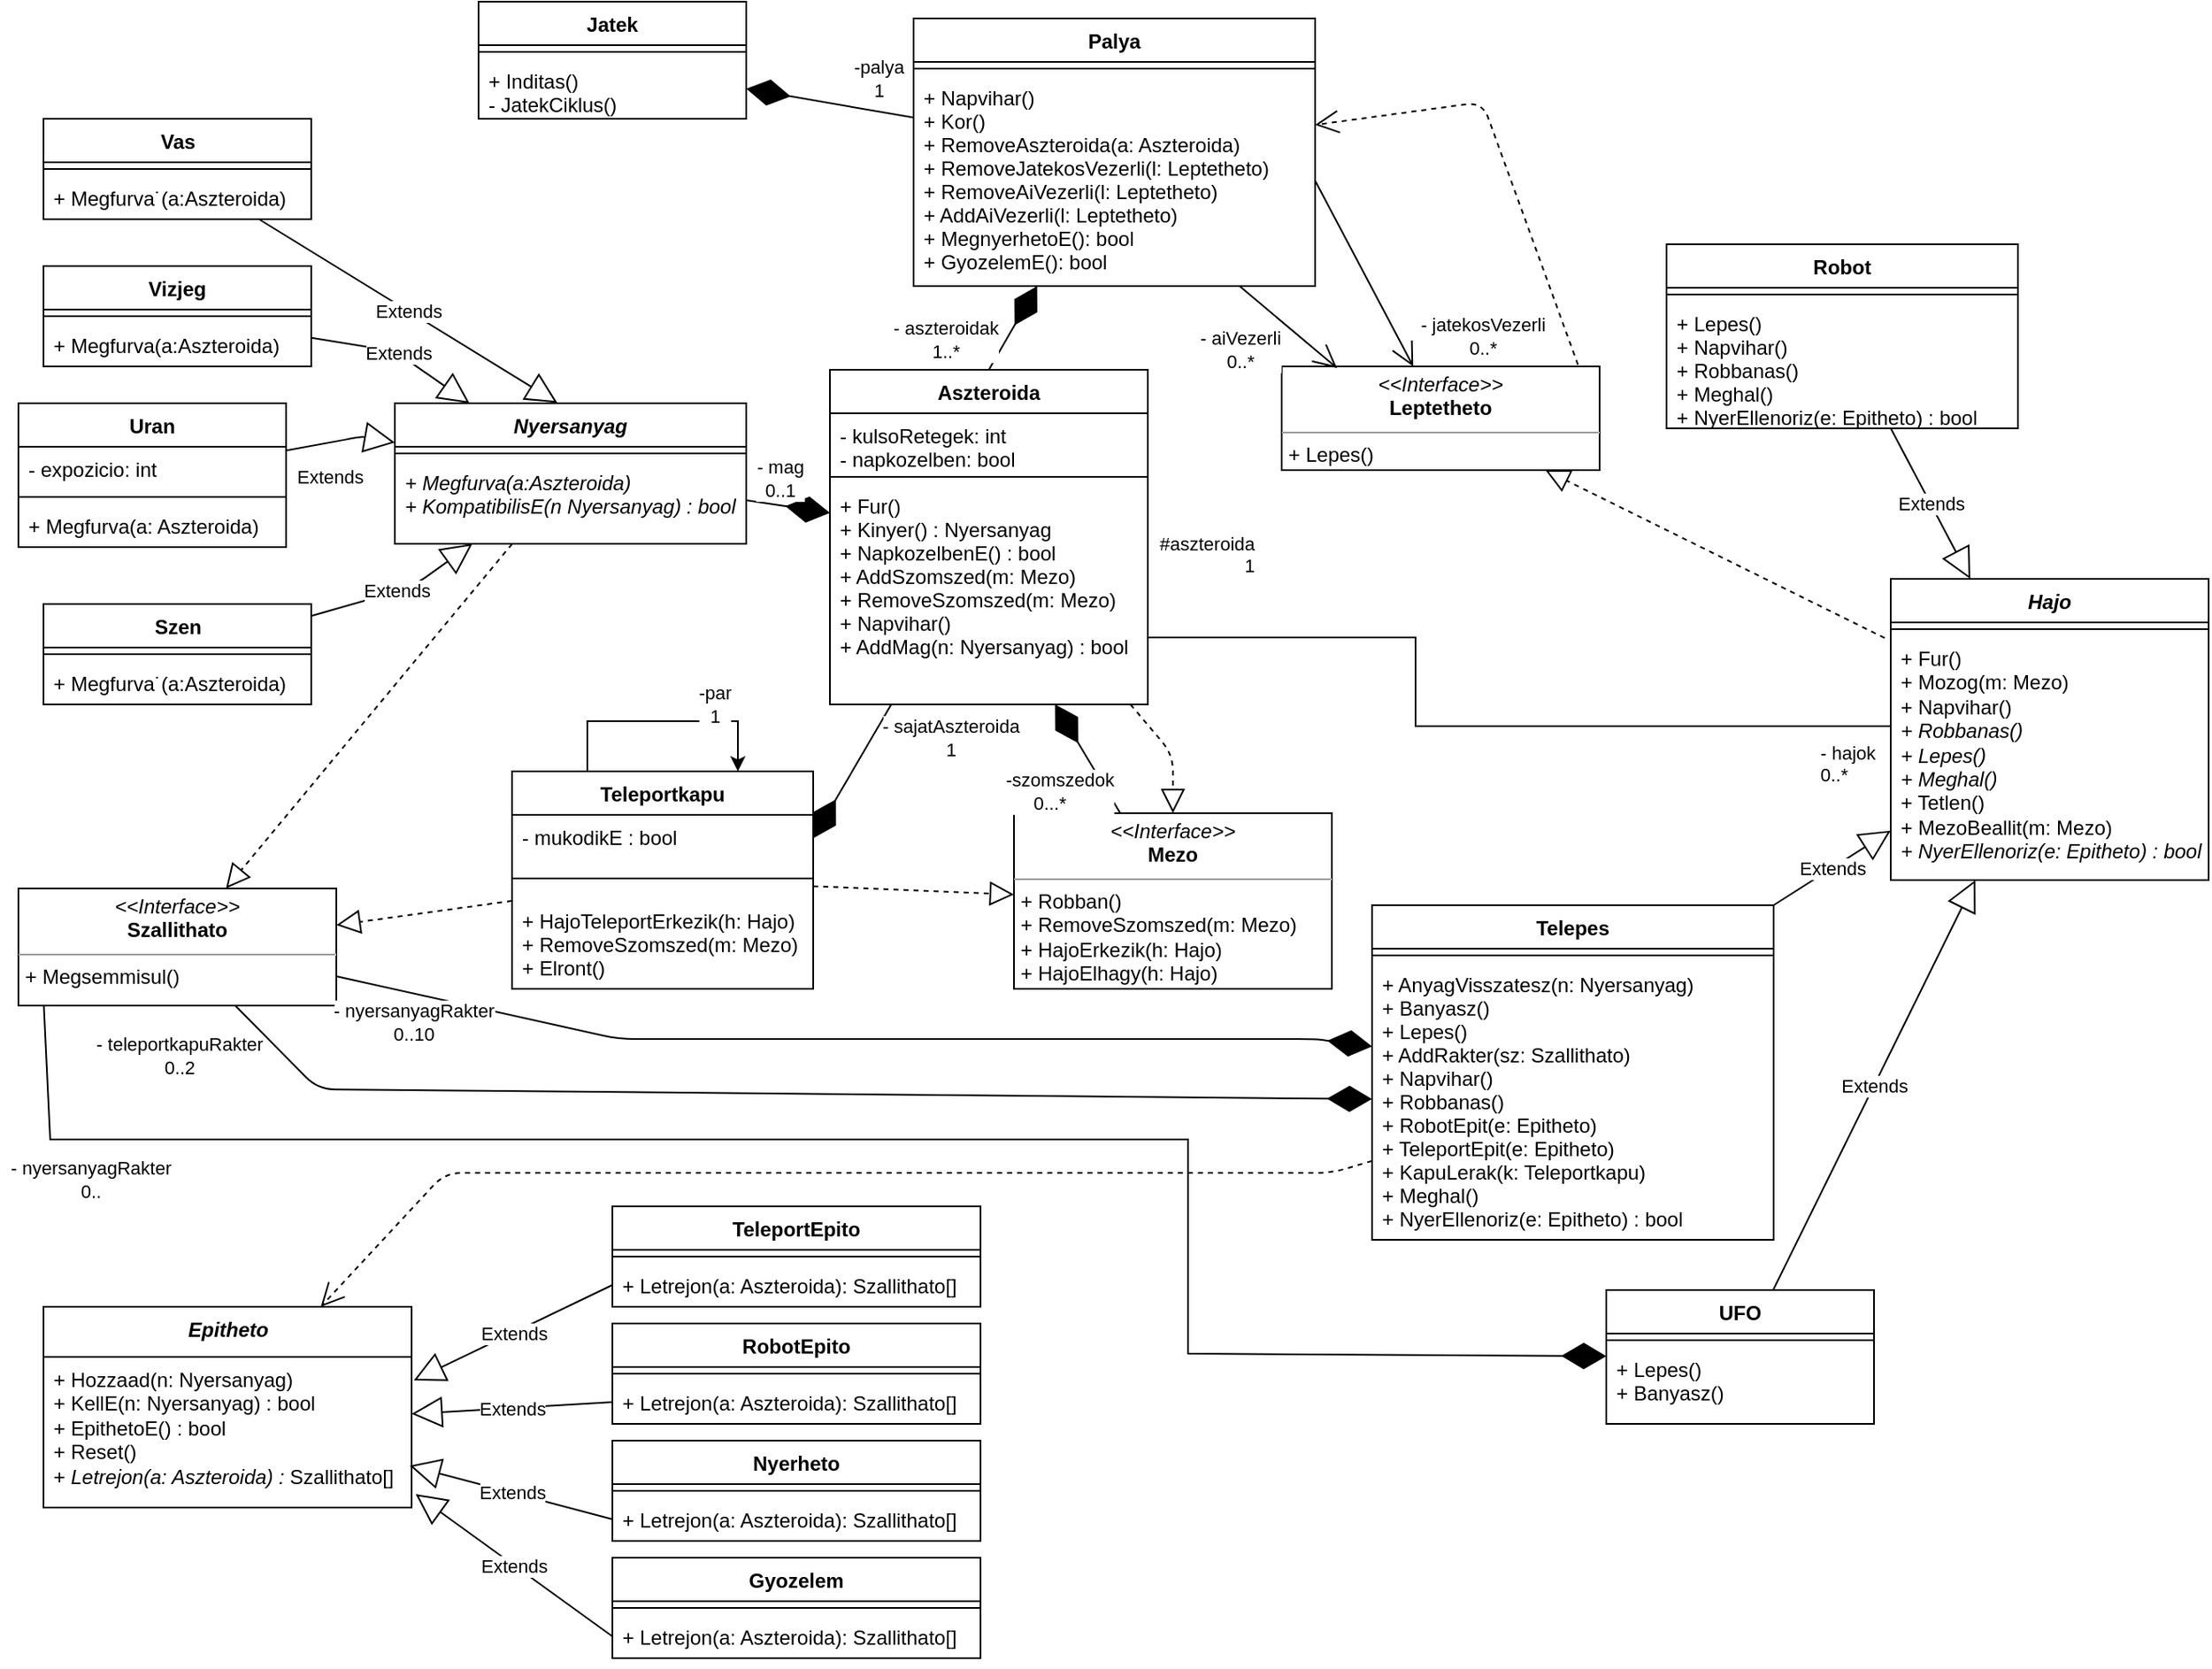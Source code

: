 <mxfile version="14.5.1" type="github">
  <diagram id="Uunz18mgdW6OLQOuuJnR" name="Page-1">
    <mxGraphModel dx="3137" dy="783" grid="1" gridSize="10" guides="1" tooltips="1" connect="1" arrows="1" fold="1" page="1" pageScale="1" pageWidth="1654" pageHeight="1169" background="none" math="0" shadow="0">
      <root>
        <mxCell id="0" />
        <mxCell id="1" parent="0" />
        <mxCell id="Yu_vnYscOk4ueQ48UthJ-1" value="Jatek" style="swimlane;fontStyle=1;align=center;verticalAlign=top;childLayout=stackLayout;horizontal=1;startSize=26;horizontalStack=0;resizeParent=1;resizeParentMax=0;resizeLast=0;collapsible=1;marginBottom=0;" parent="1" vertex="1">
          <mxGeometry x="-1204" y="60" width="160" height="70" as="geometry" />
        </mxCell>
        <mxCell id="Yu_vnYscOk4ueQ48UthJ-3" value="" style="line;strokeWidth=1;fillColor=none;align=left;verticalAlign=middle;spacingTop=-1;spacingLeft=3;spacingRight=3;rotatable=0;labelPosition=right;points=[];portConstraint=eastwest;" parent="Yu_vnYscOk4ueQ48UthJ-1" vertex="1">
          <mxGeometry y="26" width="160" height="8" as="geometry" />
        </mxCell>
        <mxCell id="Yu_vnYscOk4ueQ48UthJ-4" value="+ Inditas()&#xa;- JatekCiklus()" style="text;strokeColor=none;fillColor=none;align=left;verticalAlign=top;spacingLeft=4;spacingRight=4;overflow=hidden;rotatable=0;points=[[0,0.5],[1,0.5]];portConstraint=eastwest;" parent="Yu_vnYscOk4ueQ48UthJ-1" vertex="1">
          <mxGeometry y="34" width="160" height="36" as="geometry" />
        </mxCell>
        <mxCell id="Yu_vnYscOk4ueQ48UthJ-9" value="Palya" style="swimlane;fontStyle=1;align=center;verticalAlign=top;childLayout=stackLayout;horizontal=1;startSize=26;horizontalStack=0;resizeParent=1;resizeParentMax=0;resizeLast=0;collapsible=1;marginBottom=0;" parent="1" vertex="1">
          <mxGeometry x="-944" y="70" width="240" height="160" as="geometry" />
        </mxCell>
        <mxCell id="Yu_vnYscOk4ueQ48UthJ-11" value="" style="line;strokeWidth=1;fillColor=none;align=left;verticalAlign=middle;spacingTop=-1;spacingLeft=3;spacingRight=3;rotatable=0;labelPosition=right;points=[];portConstraint=eastwest;" parent="Yu_vnYscOk4ueQ48UthJ-9" vertex="1">
          <mxGeometry y="26" width="240" height="8" as="geometry" />
        </mxCell>
        <mxCell id="Yu_vnYscOk4ueQ48UthJ-12" value="+ Napvihar()&#xa;+ Kor()&#xa;+ RemoveAszteroida(a: Aszteroida)&#xa;+ RemoveJatekosVezerli(l: Leptetheto)&#xa;+ RemoveAiVezerli(l: Leptetheto)&#xa;+ AddAiVezerli(l: Leptetheto)&#xa;+ MegnyerhetoE(): bool&#xa;+ GyozelemE(): bool&#xa;" style="text;strokeColor=none;fillColor=none;align=left;verticalAlign=top;spacingLeft=4;spacingRight=4;overflow=hidden;rotatable=0;points=[[0,0.5],[1,0.5]];portConstraint=eastwest;" parent="Yu_vnYscOk4ueQ48UthJ-9" vertex="1">
          <mxGeometry y="34" width="240" height="126" as="geometry" />
        </mxCell>
        <mxCell id="Yu_vnYscOk4ueQ48UthJ-22" value="&lt;p style=&quot;margin: 0px ; margin-top: 4px ; text-align: center&quot;&gt;&lt;i&gt;&amp;lt;&amp;lt;Interface&amp;gt;&amp;gt;&lt;/i&gt;&lt;br&gt;&lt;b&gt;Leptetheto&lt;/b&gt;&lt;/p&gt;&lt;hr size=&quot;1&quot;&gt;&lt;p style=&quot;margin: 0px ; margin-left: 4px&quot;&gt;+ Lepes()&lt;/p&gt;" style="verticalAlign=top;align=left;overflow=fill;fontSize=12;fontFamily=Helvetica;html=1;" parent="1" vertex="1">
          <mxGeometry x="-724" y="278" width="190" height="62" as="geometry" />
        </mxCell>
        <mxCell id="Yu_vnYscOk4ueQ48UthJ-23" value="Aszteroida" style="swimlane;fontStyle=1;align=center;verticalAlign=top;childLayout=stackLayout;horizontal=1;startSize=26;horizontalStack=0;resizeParent=1;resizeParentMax=0;resizeLast=0;collapsible=1;marginBottom=0;" parent="1" vertex="1">
          <mxGeometry x="-994" y="280" width="190" height="200" as="geometry" />
        </mxCell>
        <mxCell id="Yu_vnYscOk4ueQ48UthJ-24" value="- kulsoRetegek: int&#xa;- napkozelben: bool" style="text;strokeColor=none;fillColor=none;align=left;verticalAlign=top;spacingLeft=4;spacingRight=4;overflow=hidden;rotatable=0;points=[[0,0.5],[1,0.5]];portConstraint=eastwest;" parent="Yu_vnYscOk4ueQ48UthJ-23" vertex="1">
          <mxGeometry y="26" width="190" height="34" as="geometry" />
        </mxCell>
        <mxCell id="Yu_vnYscOk4ueQ48UthJ-25" value="" style="line;strokeWidth=1;fillColor=none;align=left;verticalAlign=middle;spacingTop=-1;spacingLeft=3;spacingRight=3;rotatable=0;labelPosition=right;points=[];portConstraint=eastwest;" parent="Yu_vnYscOk4ueQ48UthJ-23" vertex="1">
          <mxGeometry y="60" width="190" height="8" as="geometry" />
        </mxCell>
        <mxCell id="Yu_vnYscOk4ueQ48UthJ-26" value="+ Fur()&#xa;+ Kinyer() : Nyersanyag&#xa;+ NapkozelbenE() : bool&#xa;+ AddSzomszed(m: Mezo)&#xa;+ RemoveSzomszed(m: Mezo)&#xa;+ Napvihar()&#xa;+ AddMag(n: Nyersanyag) : bool" style="text;strokeColor=none;fillColor=none;align=left;verticalAlign=top;spacingLeft=4;spacingRight=4;overflow=hidden;rotatable=0;points=[[0,0.5],[1,0.5]];portConstraint=eastwest;" parent="Yu_vnYscOk4ueQ48UthJ-23" vertex="1">
          <mxGeometry y="68" width="190" height="132" as="geometry" />
        </mxCell>
        <mxCell id="Yu_vnYscOk4ueQ48UthJ-27" value="Robot" style="swimlane;fontStyle=1;align=center;verticalAlign=top;childLayout=stackLayout;horizontal=1;startSize=26;horizontalStack=0;resizeParent=1;resizeParentMax=0;resizeLast=0;collapsible=1;marginBottom=0;" parent="1" vertex="1">
          <mxGeometry x="-494" y="205" width="210" height="110" as="geometry" />
        </mxCell>
        <mxCell id="Yu_vnYscOk4ueQ48UthJ-29" value="" style="line;strokeWidth=1;fillColor=none;align=left;verticalAlign=middle;spacingTop=-1;spacingLeft=3;spacingRight=3;rotatable=0;labelPosition=right;points=[];portConstraint=eastwest;" parent="Yu_vnYscOk4ueQ48UthJ-27" vertex="1">
          <mxGeometry y="26" width="210" height="8" as="geometry" />
        </mxCell>
        <mxCell id="Yu_vnYscOk4ueQ48UthJ-30" value="+ Lepes()&#xa;+ Napvihar()&#xa;+ Robbanas()&#xa;+ Meghal()&#xa;+ NyerEllenoriz(e: Epitheto) : bool" style="text;strokeColor=none;fillColor=none;align=left;verticalAlign=top;spacingLeft=4;spacingRight=4;overflow=hidden;rotatable=0;points=[[0,0.5],[1,0.5]];portConstraint=eastwest;fontStyle=0" parent="Yu_vnYscOk4ueQ48UthJ-27" vertex="1">
          <mxGeometry y="34" width="210" height="76" as="geometry" />
        </mxCell>
        <mxCell id="Yu_vnYscOk4ueQ48UthJ-31" value="Telepes" style="swimlane;fontStyle=1;align=center;verticalAlign=top;childLayout=stackLayout;horizontal=1;startSize=26;horizontalStack=0;resizeParent=1;resizeParentMax=0;resizeLast=0;collapsible=1;marginBottom=0;" parent="1" vertex="1">
          <mxGeometry x="-670" y="600" width="240" height="200" as="geometry" />
        </mxCell>
        <mxCell id="Yu_vnYscOk4ueQ48UthJ-32" value="" style="line;strokeWidth=1;fillColor=none;align=left;verticalAlign=middle;spacingTop=-1;spacingLeft=3;spacingRight=3;rotatable=0;labelPosition=right;points=[];portConstraint=eastwest;" parent="Yu_vnYscOk4ueQ48UthJ-31" vertex="1">
          <mxGeometry y="26" width="240" height="8" as="geometry" />
        </mxCell>
        <mxCell id="Yu_vnYscOk4ueQ48UthJ-33" value="+ AnyagVisszatesz(n: Nyersanyag)&#xa;+ Banyasz()&#xa;+ Lepes()&#xa;+ AddRakter(sz: Szallithato)&#xa;+ Napvihar()&#xa;+ Robbanas()&#xa;+ RobotEpit(e: Epitheto)&#xa;+ TeleportEpit(e: Epitheto)&#xa;+ KapuLerak(k: Teleportkapu)&#xa;+ Meghal()&#xa;+ NyerEllenoriz(e: Epitheto) : bool" style="text;strokeColor=none;fillColor=none;align=left;verticalAlign=top;spacingLeft=4;spacingRight=4;overflow=hidden;rotatable=0;points=[[0,0.5],[1,0.5]];portConstraint=eastwest;fontStyle=0" parent="Yu_vnYscOk4ueQ48UthJ-31" vertex="1">
          <mxGeometry y="34" width="240" height="166" as="geometry" />
        </mxCell>
        <mxCell id="Yu_vnYscOk4ueQ48UthJ-34" value="Hajo" style="swimlane;fontStyle=3;align=center;verticalAlign=top;childLayout=stackLayout;horizontal=1;startSize=26;horizontalStack=0;resizeParent=1;resizeParentMax=0;resizeLast=0;collapsible=1;marginBottom=0;" parent="1" vertex="1">
          <mxGeometry x="-360" y="405" width="190" height="180" as="geometry" />
        </mxCell>
        <mxCell id="Yu_vnYscOk4ueQ48UthJ-35" value="" style="line;strokeWidth=1;fillColor=none;align=left;verticalAlign=middle;spacingTop=-1;spacingLeft=3;spacingRight=3;rotatable=0;labelPosition=right;points=[];portConstraint=eastwest;" parent="Yu_vnYscOk4ueQ48UthJ-34" vertex="1">
          <mxGeometry y="26" width="190" height="8" as="geometry" />
        </mxCell>
        <mxCell id="Yu_vnYscOk4ueQ48UthJ-36" value="+ Fur()&lt;br&gt;+ Mozog(m: Mezo)&lt;br&gt;+ Napvihar()&lt;br&gt;&lt;i&gt;+ Robbanas()&lt;br&gt;+ Lepes()&lt;br&gt;+ Meghal()&lt;/i&gt;&lt;br&gt;+ Tetlen()&lt;br&gt;+ MezoBeallit(m: Mezo)&lt;br&gt;&lt;i&gt;+ NyerEllenoriz(e: Epitheto) : bool&lt;/i&gt;" style="text;strokeColor=none;fillColor=none;align=left;verticalAlign=top;spacingLeft=4;spacingRight=4;overflow=hidden;rotatable=0;points=[[0,0.5],[1,0.5]];portConstraint=eastwest;fontStyle=0;html=1;" parent="Yu_vnYscOk4ueQ48UthJ-34" vertex="1">
          <mxGeometry y="34" width="190" height="146" as="geometry" />
        </mxCell>
        <mxCell id="Yu_vnYscOk4ueQ48UthJ-37" value="Nyersanyag" style="swimlane;fontStyle=3;align=center;verticalAlign=top;childLayout=stackLayout;horizontal=1;startSize=26;horizontalStack=0;resizeParent=1;resizeParentMax=0;resizeLast=0;collapsible=1;marginBottom=0;" parent="1" vertex="1">
          <mxGeometry x="-1254" y="300" width="210" height="84" as="geometry" />
        </mxCell>
        <mxCell id="Yu_vnYscOk4ueQ48UthJ-38" value="" style="line;strokeWidth=1;fillColor=none;align=left;verticalAlign=middle;spacingTop=-1;spacingLeft=3;spacingRight=3;rotatable=0;labelPosition=right;points=[];portConstraint=eastwest;" parent="Yu_vnYscOk4ueQ48UthJ-37" vertex="1">
          <mxGeometry y="26" width="210" height="8" as="geometry" />
        </mxCell>
        <mxCell id="Yu_vnYscOk4ueQ48UthJ-39" value="&lt;i&gt;+ Megfurva(a:Aszteroida)&lt;/i&gt;&lt;br&gt;&lt;i&gt;+ KompatibilisE(n Nyersanyag) : bool&lt;/i&gt;" style="text;strokeColor=none;fillColor=none;align=left;verticalAlign=top;spacingLeft=4;spacingRight=4;overflow=hidden;rotatable=0;points=[[0,0.5],[1,0.5]];portConstraint=eastwest;html=1;" parent="Yu_vnYscOk4ueQ48UthJ-37" vertex="1">
          <mxGeometry y="34" width="210" height="50" as="geometry" />
        </mxCell>
        <mxCell id="Yu_vnYscOk4ueQ48UthJ-44" value="Teleportkapu" style="swimlane;fontStyle=1;align=center;verticalAlign=top;childLayout=stackLayout;horizontal=1;startSize=26;horizontalStack=0;resizeParent=1;resizeParentMax=0;resizeLast=0;collapsible=1;marginBottom=0;" parent="1" vertex="1">
          <mxGeometry x="-1184" y="520" width="180" height="130" as="geometry">
            <mxRectangle x="250" y="490" width="110" height="26" as="alternateBounds" />
          </mxGeometry>
        </mxCell>
        <mxCell id="Yu_vnYscOk4ueQ48UthJ-47" value="- mukodikE : bool" style="text;strokeColor=none;fillColor=none;align=left;verticalAlign=top;spacingLeft=4;spacingRight=4;overflow=hidden;rotatable=0;points=[[0,0.5],[1,0.5]];portConstraint=eastwest;" parent="Yu_vnYscOk4ueQ48UthJ-44" vertex="1">
          <mxGeometry y="26" width="180" height="26" as="geometry" />
        </mxCell>
        <mxCell id="Yu_vnYscOk4ueQ48UthJ-45" value="" style="line;strokeWidth=1;fillColor=none;align=left;verticalAlign=middle;spacingTop=-1;spacingLeft=3;spacingRight=3;rotatable=0;labelPosition=right;points=[];portConstraint=eastwest;" parent="Yu_vnYscOk4ueQ48UthJ-44" vertex="1">
          <mxGeometry y="52" width="180" height="24" as="geometry" />
        </mxCell>
        <mxCell id="Yu_vnYscOk4ueQ48UthJ-46" value="+ HajoTeleportErkezik(h: Hajo)&#xa;+ RemoveSzomszed(m: Mezo)&#xa;+ Elront()" style="text;strokeColor=none;fillColor=none;align=left;verticalAlign=top;spacingLeft=4;spacingRight=4;overflow=hidden;rotatable=0;points=[[0,0.5],[1,0.5]];portConstraint=eastwest;" parent="Yu_vnYscOk4ueQ48UthJ-44" vertex="1">
          <mxGeometry y="76" width="180" height="54" as="geometry" />
        </mxCell>
        <mxCell id="Yu_vnYscOk4ueQ48UthJ-52" value="&lt;p style=&quot;margin: 0px ; margin-top: 4px ; text-align: center&quot;&gt;&lt;i&gt;&amp;lt;&amp;lt;Interface&amp;gt;&amp;gt;&lt;/i&gt;&lt;br&gt;&lt;b&gt;Mezo&lt;/b&gt;&lt;/p&gt;&lt;hr size=&quot;1&quot;&gt;&lt;p style=&quot;margin: 0px ; margin-left: 4px&quot;&gt;+ Robban()&lt;/p&gt;&lt;p style=&quot;margin: 0px ; margin-left: 4px&quot;&gt;+ RemoveSzomszed(m: Mezo)&lt;/p&gt;&lt;p style=&quot;margin: 0px ; margin-left: 4px&quot;&gt;+ HajoErkezik(h: Hajo)&lt;/p&gt;&lt;p style=&quot;margin: 0px ; margin-left: 4px&quot;&gt;+ HajoElhagy(h: Hajo)&lt;/p&gt;" style="verticalAlign=top;align=left;overflow=fill;fontSize=12;fontFamily=Helvetica;html=1;" parent="1" vertex="1">
          <mxGeometry x="-884" y="545" width="190" height="105" as="geometry" />
        </mxCell>
        <mxCell id="Yu_vnYscOk4ueQ48UthJ-53" value="&lt;p style=&quot;margin: 0px ; margin-top: 4px ; text-align: center&quot;&gt;&lt;i&gt;&amp;lt;&amp;lt;Interface&amp;gt;&amp;gt;&lt;/i&gt;&lt;br&gt;&lt;b&gt;Szallithato&lt;/b&gt;&lt;/p&gt;&lt;hr size=&quot;1&quot;&gt;&lt;p style=&quot;margin: 0px ; margin-left: 4px&quot;&gt;&lt;/p&gt;&lt;p style=&quot;margin: 0px ; margin-left: 4px&quot;&gt;+ Megsemmisul()&lt;/p&gt;" style="verticalAlign=top;align=left;overflow=fill;fontSize=12;fontFamily=Helvetica;html=1;" parent="1" vertex="1">
          <mxGeometry x="-1479" y="590" width="190" height="70" as="geometry" />
        </mxCell>
        <mxCell id="Yu_vnYscOk4ueQ48UthJ-54" value="" style="endArrow=diamondThin;endFill=1;endSize=24;html=1;entryX=1;entryY=0.5;entryDx=0;entryDy=0;" parent="1" source="Yu_vnYscOk4ueQ48UthJ-9" target="Yu_vnYscOk4ueQ48UthJ-4" edge="1">
          <mxGeometry width="160" relative="1" as="geometry">
            <mxPoint x="-1274" y="240" as="sourcePoint" />
            <mxPoint x="-1114" y="240" as="targetPoint" />
          </mxGeometry>
        </mxCell>
        <mxCell id="j5BLqk-0MgdrymZYCmfH-14" value="-palya&lt;br&gt;1" style="edgeLabel;html=1;align=center;verticalAlign=middle;resizable=0;points=[];" parent="Yu_vnYscOk4ueQ48UthJ-54" vertex="1" connectable="0">
          <mxGeometry x="0.78" y="3" relative="1" as="geometry">
            <mxPoint x="68.91" y="-11.01" as="offset" />
          </mxGeometry>
        </mxCell>
        <mxCell id="Yu_vnYscOk4ueQ48UthJ-56" value="" style="endArrow=block;dashed=1;endFill=0;endSize=12;html=1;exitX=-0.019;exitY=0.009;exitDx=0;exitDy=0;exitPerimeter=0;" parent="1" source="Yu_vnYscOk4ueQ48UthJ-36" target="Yu_vnYscOk4ueQ48UthJ-22" edge="1">
          <mxGeometry width="160" relative="1" as="geometry">
            <mxPoint x="-664" y="240" as="sourcePoint" />
            <mxPoint x="-654.0" y="160" as="targetPoint" />
            <Array as="points" />
          </mxGeometry>
        </mxCell>
        <mxCell id="Yu_vnYscOk4ueQ48UthJ-58" value="Extends" style="endArrow=block;endSize=16;endFill=0;html=1;exitX=1;exitY=0;exitDx=0;exitDy=0;" parent="1" source="Yu_vnYscOk4ueQ48UthJ-31" target="Yu_vnYscOk4ueQ48UthJ-34" edge="1">
          <mxGeometry width="160" relative="1" as="geometry">
            <mxPoint x="-494" y="604" as="sourcePoint" />
            <mxPoint x="-334" y="604" as="targetPoint" />
          </mxGeometry>
        </mxCell>
        <mxCell id="Yu_vnYscOk4ueQ48UthJ-59" value="Extends" style="endArrow=block;endSize=16;endFill=0;html=1;" parent="1" source="Yu_vnYscOk4ueQ48UthJ-27" target="Yu_vnYscOk4ueQ48UthJ-34" edge="1">
          <mxGeometry width="160" relative="1" as="geometry">
            <mxPoint x="-424" y="496.957" as="sourcePoint" />
            <mxPoint x="-354" y="545.043" as="targetPoint" />
          </mxGeometry>
        </mxCell>
        <mxCell id="Yu_vnYscOk4ueQ48UthJ-60" value="" style="endArrow=diamondThin;endFill=1;endSize=24;html=1;exitX=1;exitY=0.75;exitDx=0;exitDy=0;" parent="1" source="Yu_vnYscOk4ueQ48UthJ-53" target="Yu_vnYscOk4ueQ48UthJ-31" edge="1">
          <mxGeometry width="160" relative="1" as="geometry">
            <mxPoint x="-964" y="770" as="sourcePoint" />
            <mxPoint x="-804" y="770" as="targetPoint" />
            <Array as="points">
              <mxPoint x="-1120" y="680" />
              <mxPoint x="-704" y="680" />
            </Array>
          </mxGeometry>
        </mxCell>
        <mxCell id="j5BLqk-0MgdrymZYCmfH-17" value="- nyersanyagRakter&lt;br&gt;0..10" style="edgeLabel;html=1;align=center;verticalAlign=middle;resizable=0;points=[];" parent="Yu_vnYscOk4ueQ48UthJ-60" vertex="1" connectable="0">
          <mxGeometry x="0.886" y="-6" relative="1" as="geometry">
            <mxPoint x="-538.03" y="-16.0" as="offset" />
          </mxGeometry>
        </mxCell>
        <mxCell id="Yu_vnYscOk4ueQ48UthJ-61" value="" style="endArrow=block;dashed=1;endFill=0;endSize=12;html=1;" parent="1" source="Yu_vnYscOk4ueQ48UthJ-37" target="Yu_vnYscOk4ueQ48UthJ-53" edge="1">
          <mxGeometry width="160" relative="1" as="geometry">
            <mxPoint x="-1364" y="640" as="sourcePoint" />
            <mxPoint x="-1204" y="640" as="targetPoint" />
          </mxGeometry>
        </mxCell>
        <mxCell id="Yu_vnYscOk4ueQ48UthJ-63" value="" style="endArrow=block;dashed=1;endFill=0;endSize=12;html=1;" parent="1" source="Yu_vnYscOk4ueQ48UthJ-44" target="Yu_vnYscOk4ueQ48UthJ-53" edge="1">
          <mxGeometry width="160" relative="1" as="geometry">
            <mxPoint x="-1219.71" y="464.0" as="sourcePoint" />
            <mxPoint x="-1142.817" y="690" as="targetPoint" />
          </mxGeometry>
        </mxCell>
        <mxCell id="Yu_vnYscOk4ueQ48UthJ-64" value="" style="endArrow=block;dashed=1;endFill=0;endSize=12;html=1;" parent="1" source="Yu_vnYscOk4ueQ48UthJ-44" target="Yu_vnYscOk4ueQ48UthJ-52" edge="1">
          <mxGeometry width="160" relative="1" as="geometry">
            <mxPoint x="-1002.194" y="650" as="sourcePoint" />
            <mxPoint x="-1099.05" y="741.54" as="targetPoint" />
          </mxGeometry>
        </mxCell>
        <mxCell id="Yu_vnYscOk4ueQ48UthJ-65" value="" style="endArrow=block;dashed=1;endFill=0;endSize=12;html=1;" parent="1" source="Yu_vnYscOk4ueQ48UthJ-23" target="Yu_vnYscOk4ueQ48UthJ-52" edge="1">
          <mxGeometry width="160" relative="1" as="geometry">
            <mxPoint x="-854.0" y="595" as="sourcePoint" />
            <mxPoint x="-814.0" y="595" as="targetPoint" />
            <Array as="points">
              <mxPoint x="-789" y="510" />
            </Array>
          </mxGeometry>
        </mxCell>
        <mxCell id="Yu_vnYscOk4ueQ48UthJ-66" value="" style="endArrow=diamondThin;endFill=1;endSize=24;html=1;" parent="1" source="Yu_vnYscOk4ueQ48UthJ-52" target="Yu_vnYscOk4ueQ48UthJ-26" edge="1">
          <mxGeometry width="160" relative="1" as="geometry">
            <mxPoint x="-934.0" y="240.004" as="sourcePoint" />
            <mxPoint x="-1024.0" y="243.71" as="targetPoint" />
          </mxGeometry>
        </mxCell>
        <mxCell id="j5BLqk-0MgdrymZYCmfH-13" value="&amp;nbsp; &amp;nbsp; -szomszedok&lt;br&gt;0...*" style="edgeLabel;html=1;align=center;verticalAlign=middle;resizable=0;points=[];" parent="Yu_vnYscOk4ueQ48UthJ-66" vertex="1" connectable="0">
          <mxGeometry x="0.431" y="3" relative="1" as="geometry">
            <mxPoint x="-12.29" y="31.54" as="offset" />
          </mxGeometry>
        </mxCell>
        <mxCell id="Yu_vnYscOk4ueQ48UthJ-67" value="" style="endArrow=diamondThin;endFill=1;endSize=24;html=1;" parent="1" source="Yu_vnYscOk4ueQ48UthJ-37" target="Yu_vnYscOk4ueQ48UthJ-23" edge="1">
          <mxGeometry width="160" relative="1" as="geometry">
            <mxPoint x="-1034.0" y="175.294" as="sourcePoint" />
            <mxPoint x="-1124.0" y="179" as="targetPoint" />
          </mxGeometry>
        </mxCell>
        <mxCell id="j5BLqk-0MgdrymZYCmfH-18" value="- mag&lt;br&gt;0..1" style="edgeLabel;html=1;align=center;verticalAlign=middle;resizable=0;points=[];" parent="Yu_vnYscOk4ueQ48UthJ-67" vertex="1" connectable="0">
          <mxGeometry x="0.544" y="2" relative="1" as="geometry">
            <mxPoint x="-18.92" y="-17.37" as="offset" />
          </mxGeometry>
        </mxCell>
        <mxCell id="Yu_vnYscOk4ueQ48UthJ-68" value="" style="endArrow=diamondThin;endFill=1;endSize=24;html=1;exitX=0.5;exitY=0;exitDx=0;exitDy=0;" parent="1" source="Yu_vnYscOk4ueQ48UthJ-23" target="Yu_vnYscOk4ueQ48UthJ-9" edge="1">
          <mxGeometry width="160" relative="1" as="geometry">
            <mxPoint x="-1054.0" y="410.87" as="sourcePoint" />
            <mxPoint x="-984.0" y="401.13" as="targetPoint" />
          </mxGeometry>
        </mxCell>
        <mxCell id="j5BLqk-0MgdrymZYCmfH-15" value="- aszteroidak&lt;br&gt;1..*" style="edgeLabel;html=1;align=center;verticalAlign=middle;resizable=0;points=[];" parent="Yu_vnYscOk4ueQ48UthJ-68" vertex="1" connectable="0">
          <mxGeometry x="0.447" y="1" relative="1" as="geometry">
            <mxPoint x="-46.78" y="18.49" as="offset" />
          </mxGeometry>
        </mxCell>
        <mxCell id="Yu_vnYscOk4ueQ48UthJ-74" value="" style="endArrow=none;html=1;edgeStyle=orthogonalEdgeStyle;entryX=0;entryY=0.5;entryDx=0;entryDy=0;rounded=0;" parent="1" source="Yu_vnYscOk4ueQ48UthJ-23" target="Yu_vnYscOk4ueQ48UthJ-36" edge="1">
          <mxGeometry relative="1" as="geometry">
            <mxPoint x="-804" y="440" as="sourcePoint" />
            <mxPoint x="-644" y="440" as="targetPoint" />
            <Array as="points">
              <mxPoint x="-644" y="440" />
              <mxPoint x="-644" y="493" />
            </Array>
          </mxGeometry>
        </mxCell>
        <mxCell id="Yu_vnYscOk4ueQ48UthJ-75" value="- hajok&lt;br&gt;0..*" style="edgeLabel;resizable=0;html=1;align=left;verticalAlign=bottom;" parent="Yu_vnYscOk4ueQ48UthJ-74" connectable="0" vertex="1">
          <mxGeometry x="-1" relative="1" as="geometry">
            <mxPoint x="400" y="90" as="offset" />
          </mxGeometry>
        </mxCell>
        <mxCell id="Yu_vnYscOk4ueQ48UthJ-76" value="#aszteroida&lt;br&gt;1" style="edgeLabel;resizable=0;html=1;align=right;verticalAlign=bottom;" parent="Yu_vnYscOk4ueQ48UthJ-74" connectable="0" vertex="1">
          <mxGeometry x="1" relative="1" as="geometry">
            <mxPoint x="-380" y="-107" as="offset" />
          </mxGeometry>
        </mxCell>
        <mxCell id="j5BLqk-0MgdrymZYCmfH-1" value="Szen" style="swimlane;fontStyle=1;align=center;verticalAlign=top;childLayout=stackLayout;horizontal=1;startSize=26;horizontalStack=0;resizeParent=1;resizeParentMax=0;resizeLast=0;collapsible=1;marginBottom=0;html=1;" parent="1" vertex="1">
          <mxGeometry x="-1464" y="420" width="160" height="60" as="geometry" />
        </mxCell>
        <mxCell id="j5BLqk-0MgdrymZYCmfH-3" value="" style="line;strokeWidth=1;fillColor=none;align=left;verticalAlign=middle;spacingTop=-1;spacingLeft=3;spacingRight=3;rotatable=0;labelPosition=right;points=[];portConstraint=eastwest;" parent="j5BLqk-0MgdrymZYCmfH-1" vertex="1">
          <mxGeometry y="26" width="160" height="8" as="geometry" />
        </mxCell>
        <mxCell id="j5BLqk-0MgdrymZYCmfH-4" value="+ Megfurva˙(a:Aszteroida)" style="text;strokeColor=none;fillColor=none;align=left;verticalAlign=top;spacingLeft=4;spacingRight=4;overflow=hidden;rotatable=0;points=[[0,0.5],[1,0.5]];portConstraint=eastwest;" parent="j5BLqk-0MgdrymZYCmfH-1" vertex="1">
          <mxGeometry y="34" width="160" height="26" as="geometry" />
        </mxCell>
        <mxCell id="j5BLqk-0MgdrymZYCmfH-11" style="edgeStyle=orthogonalEdgeStyle;rounded=0;orthogonalLoop=1;jettySize=auto;html=1;exitX=0.25;exitY=0;exitDx=0;exitDy=0;entryX=0.75;entryY=0;entryDx=0;entryDy=0;" parent="1" source="Yu_vnYscOk4ueQ48UthJ-44" target="Yu_vnYscOk4ueQ48UthJ-44" edge="1">
          <mxGeometry relative="1" as="geometry">
            <Array as="points">
              <mxPoint x="-1139" y="490" />
              <mxPoint x="-1049" y="490" />
            </Array>
          </mxGeometry>
        </mxCell>
        <mxCell id="j5BLqk-0MgdrymZYCmfH-12" value="-par&lt;br&gt;1" style="edgeLabel;html=1;align=center;verticalAlign=middle;resizable=0;points=[];" parent="j5BLqk-0MgdrymZYCmfH-11" vertex="1" connectable="0">
          <mxGeometry x="0.339" relative="1" as="geometry">
            <mxPoint x="5" y="-10" as="offset" />
          </mxGeometry>
        </mxCell>
        <mxCell id="c0RVI4-9g-hND24otLmP-5" value="Epitheto" style="swimlane;fontStyle=3;align=center;verticalAlign=top;childLayout=stackLayout;horizontal=1;startSize=30;horizontalStack=0;resizeParent=1;resizeParentMax=0;resizeLast=0;collapsible=1;marginBottom=0;html=1;" parent="1" vertex="1">
          <mxGeometry x="-1464" y="840" width="220" height="120" as="geometry" />
        </mxCell>
        <mxCell id="c0RVI4-9g-hND24otLmP-8" value="+ Hozzaad(n: Nyersanyag)&lt;br&gt;+ KellE(n: Nyersanyag) : bool&lt;br&gt;+ EpithetoE() : bool&lt;br&gt;+ Reset()&lt;br&gt;+ &lt;i&gt;Letrejon(a: Aszteroida) :&amp;nbsp;&lt;/i&gt;Szallithato[]&amp;nbsp;" style="text;strokeColor=none;fillColor=none;align=left;verticalAlign=top;spacingLeft=4;spacingRight=4;overflow=hidden;rotatable=0;points=[[0,0.5],[1,0.5]];portConstraint=eastwest;html=1;" parent="c0RVI4-9g-hND24otLmP-5" vertex="1">
          <mxGeometry y="30" width="220" height="90" as="geometry" />
        </mxCell>
        <mxCell id="g-Dt7dvurQJU8qSfWDLR-1" value="Vizjeg" style="swimlane;fontStyle=1;align=center;verticalAlign=top;childLayout=stackLayout;horizontal=1;startSize=26;horizontalStack=0;resizeParent=1;resizeParentMax=0;resizeLast=0;collapsible=1;marginBottom=0;" parent="1" vertex="1">
          <mxGeometry x="-1464" y="218" width="160" height="60" as="geometry" />
        </mxCell>
        <mxCell id="g-Dt7dvurQJU8qSfWDLR-3" value="" style="line;strokeWidth=1;fillColor=none;align=left;verticalAlign=middle;spacingTop=-1;spacingLeft=3;spacingRight=3;rotatable=0;labelPosition=right;points=[];portConstraint=eastwest;" parent="g-Dt7dvurQJU8qSfWDLR-1" vertex="1">
          <mxGeometry y="26" width="160" height="8" as="geometry" />
        </mxCell>
        <mxCell id="g-Dt7dvurQJU8qSfWDLR-4" value="+ Megfurva(a:Aszteroida)&#xa;" style="text;strokeColor=none;fillColor=none;align=left;verticalAlign=top;spacingLeft=4;spacingRight=4;overflow=hidden;rotatable=0;points=[[0,0.5],[1,0.5]];portConstraint=eastwest;" parent="g-Dt7dvurQJU8qSfWDLR-1" vertex="1">
          <mxGeometry y="34" width="160" height="26" as="geometry" />
        </mxCell>
        <mxCell id="hmeGDV1KWvklOMG0HE1g-1" value="Vas" style="swimlane;fontStyle=1;align=center;verticalAlign=top;childLayout=stackLayout;horizontal=1;startSize=26;horizontalStack=0;resizeParent=1;resizeParentMax=0;resizeLast=0;collapsible=1;marginBottom=0;html=1;" parent="1" vertex="1">
          <mxGeometry x="-1464" y="130" width="160" height="60" as="geometry" />
        </mxCell>
        <mxCell id="hmeGDV1KWvklOMG0HE1g-2" value="" style="line;strokeWidth=1;fillColor=none;align=left;verticalAlign=middle;spacingTop=-1;spacingLeft=3;spacingRight=3;rotatable=0;labelPosition=right;points=[];portConstraint=eastwest;" parent="hmeGDV1KWvklOMG0HE1g-1" vertex="1">
          <mxGeometry y="26" width="160" height="8" as="geometry" />
        </mxCell>
        <mxCell id="hmeGDV1KWvklOMG0HE1g-3" value="+ Megfurva˙(a:Aszteroida)" style="text;strokeColor=none;fillColor=none;align=left;verticalAlign=top;spacingLeft=4;spacingRight=4;overflow=hidden;rotatable=0;points=[[0,0.5],[1,0.5]];portConstraint=eastwest;" parent="hmeGDV1KWvklOMG0HE1g-1" vertex="1">
          <mxGeometry y="34" width="160" height="26" as="geometry" />
        </mxCell>
        <mxCell id="CY1RZqDMAMl4AqE-WYTl-9" value="Extends" style="endArrow=block;endSize=16;endFill=0;html=1;" parent="1" source="j5BLqk-0MgdrymZYCmfH-1" target="Yu_vnYscOk4ueQ48UthJ-37" edge="1">
          <mxGeometry width="160" relative="1" as="geometry">
            <mxPoint x="-994" y="400" as="sourcePoint" />
            <mxPoint x="-834" y="400" as="targetPoint" />
            <Array as="points">
              <mxPoint x="-1244" y="410" />
            </Array>
          </mxGeometry>
        </mxCell>
        <mxCell id="CY1RZqDMAMl4AqE-WYTl-10" value="Extends" style="endArrow=block;endSize=16;endFill=0;html=1;" parent="1" source="g-Dt7dvurQJU8qSfWDLR-1" target="Yu_vnYscOk4ueQ48UthJ-37" edge="1">
          <mxGeometry width="160" relative="1" as="geometry">
            <mxPoint x="-1264" y="240" as="sourcePoint" />
            <mxPoint x="-1104" y="240" as="targetPoint" />
            <Array as="points">
              <mxPoint x="-1254" y="269" />
            </Array>
          </mxGeometry>
        </mxCell>
        <mxCell id="CY1RZqDMAMl4AqE-WYTl-11" value="Extends" style="endArrow=block;endSize=16;endFill=0;html=1;" parent="1" source="r-VuoYrSIbPWk5hx3w19-2" target="Yu_vnYscOk4ueQ48UthJ-37" edge="1">
          <mxGeometry x="-0.325" y="-20" width="160" relative="1" as="geometry">
            <mxPoint x="-994" y="400" as="sourcePoint" />
            <mxPoint x="-834" y="400" as="targetPoint" />
            <Array as="points">
              <mxPoint x="-1274" y="320" />
            </Array>
            <mxPoint as="offset" />
          </mxGeometry>
        </mxCell>
        <mxCell id="CY1RZqDMAMl4AqE-WYTl-12" value="" style="endArrow=diamondThin;endFill=1;endSize=24;html=1;" parent="1" source="Yu_vnYscOk4ueQ48UthJ-23" target="Yu_vnYscOk4ueQ48UthJ-44" edge="1">
          <mxGeometry width="160" relative="1" as="geometry">
            <mxPoint x="-1114" y="460" as="sourcePoint" />
            <mxPoint x="-954" y="460" as="targetPoint" />
            <Array as="points">
              <mxPoint x="-1004" y="560" />
            </Array>
          </mxGeometry>
        </mxCell>
        <mxCell id="CY1RZqDMAMl4AqE-WYTl-13" value="- sajatAszteroida&lt;br&gt;1" style="edgeLabel;html=1;align=center;verticalAlign=middle;resizable=0;points=[];" parent="CY1RZqDMAMl4AqE-WYTl-12" vertex="1" connectable="0">
          <mxGeometry x="-0.007" y="2" relative="1" as="geometry">
            <mxPoint x="56.4" y="-20.54" as="offset" />
          </mxGeometry>
        </mxCell>
        <mxCell id="CY1RZqDMAMl4AqE-WYTl-15" value="Extends" style="endArrow=block;endSize=16;endFill=0;html=1;entryX=0.462;entryY=-0.004;entryDx=0;entryDy=0;entryPerimeter=0;" parent="1" source="hmeGDV1KWvklOMG0HE1g-1" target="Yu_vnYscOk4ueQ48UthJ-37" edge="1">
          <mxGeometry width="160" relative="1" as="geometry">
            <mxPoint x="-1364" y="450" as="sourcePoint" />
            <mxPoint x="-1204" y="450" as="targetPoint" />
          </mxGeometry>
        </mxCell>
        <mxCell id="otTIYUXG52ubzt-L9H4G-1" value="TeleportEpito" style="swimlane;fontStyle=1;align=center;verticalAlign=top;childLayout=stackLayout;horizontal=1;startSize=26;horizontalStack=0;resizeParent=1;resizeParentMax=0;resizeLast=0;collapsible=1;marginBottom=0;" parent="1" vertex="1">
          <mxGeometry x="-1124" y="780" width="220" height="60" as="geometry" />
        </mxCell>
        <mxCell id="otTIYUXG52ubzt-L9H4G-3" value="" style="line;strokeWidth=1;fillColor=none;align=left;verticalAlign=middle;spacingTop=-1;spacingLeft=3;spacingRight=3;rotatable=0;labelPosition=right;points=[];portConstraint=eastwest;" parent="otTIYUXG52ubzt-L9H4G-1" vertex="1">
          <mxGeometry y="26" width="220" height="8" as="geometry" />
        </mxCell>
        <mxCell id="otTIYUXG52ubzt-L9H4G-4" value="+ Letrejon(a: Aszteroida): Szallithato[]" style="text;strokeColor=none;fillColor=none;align=left;verticalAlign=top;spacingLeft=4;spacingRight=4;overflow=hidden;rotatable=0;points=[[0,0.5],[1,0.5]];portConstraint=eastwest;" parent="otTIYUXG52ubzt-L9H4G-1" vertex="1">
          <mxGeometry y="34" width="220" height="26" as="geometry" />
        </mxCell>
        <mxCell id="otTIYUXG52ubzt-L9H4G-5" value="RobotEpito" style="swimlane;fontStyle=1;align=center;verticalAlign=top;childLayout=stackLayout;horizontal=1;startSize=26;horizontalStack=0;resizeParent=1;resizeParentMax=0;resizeLast=0;collapsible=1;marginBottom=0;" parent="1" vertex="1">
          <mxGeometry x="-1124" y="850" width="220" height="60" as="geometry" />
        </mxCell>
        <mxCell id="otTIYUXG52ubzt-L9H4G-7" value="" style="line;strokeWidth=1;fillColor=none;align=left;verticalAlign=middle;spacingTop=-1;spacingLeft=3;spacingRight=3;rotatable=0;labelPosition=right;points=[];portConstraint=eastwest;" parent="otTIYUXG52ubzt-L9H4G-5" vertex="1">
          <mxGeometry y="26" width="220" height="8" as="geometry" />
        </mxCell>
        <mxCell id="otTIYUXG52ubzt-L9H4G-8" value="+ Letrejon(a: Aszteroida): Szallithato[]" style="text;strokeColor=none;fillColor=none;align=left;verticalAlign=top;spacingLeft=4;spacingRight=4;overflow=hidden;rotatable=0;points=[[0,0.5],[1,0.5]];portConstraint=eastwest;" parent="otTIYUXG52ubzt-L9H4G-5" vertex="1">
          <mxGeometry y="34" width="220" height="26" as="geometry" />
        </mxCell>
        <mxCell id="otTIYUXG52ubzt-L9H4G-9" value="Gyozelem&#xa;" style="swimlane;fontStyle=1;align=center;verticalAlign=top;childLayout=stackLayout;horizontal=1;startSize=26;horizontalStack=0;resizeParent=1;resizeParentMax=0;resizeLast=0;collapsible=1;marginBottom=0;" parent="1" vertex="1">
          <mxGeometry x="-1124" y="990" width="220" height="60" as="geometry" />
        </mxCell>
        <mxCell id="otTIYUXG52ubzt-L9H4G-11" value="" style="line;strokeWidth=1;fillColor=none;align=left;verticalAlign=middle;spacingTop=-1;spacingLeft=3;spacingRight=3;rotatable=0;labelPosition=right;points=[];portConstraint=eastwest;" parent="otTIYUXG52ubzt-L9H4G-9" vertex="1">
          <mxGeometry y="26" width="220" height="8" as="geometry" />
        </mxCell>
        <mxCell id="otTIYUXG52ubzt-L9H4G-12" value="+ Letrejon(a: Aszteroida): Szallithato[]" style="text;strokeColor=none;fillColor=none;align=left;verticalAlign=top;spacingLeft=4;spacingRight=4;overflow=hidden;rotatable=0;points=[[0,0.5],[1,0.5]];portConstraint=eastwest;" parent="otTIYUXG52ubzt-L9H4G-9" vertex="1">
          <mxGeometry y="34" width="220" height="26" as="geometry" />
        </mxCell>
        <mxCell id="otTIYUXG52ubzt-L9H4G-13" value="Nyerheto" style="swimlane;fontStyle=1;align=center;verticalAlign=top;childLayout=stackLayout;horizontal=1;startSize=26;horizontalStack=0;resizeParent=1;resizeParentMax=0;resizeLast=0;collapsible=1;marginBottom=0;" parent="1" vertex="1">
          <mxGeometry x="-1124" y="920" width="220" height="60" as="geometry" />
        </mxCell>
        <mxCell id="otTIYUXG52ubzt-L9H4G-14" value="" style="line;strokeWidth=1;fillColor=none;align=left;verticalAlign=middle;spacingTop=-1;spacingLeft=3;spacingRight=3;rotatable=0;labelPosition=right;points=[];portConstraint=eastwest;" parent="otTIYUXG52ubzt-L9H4G-13" vertex="1">
          <mxGeometry y="26" width="220" height="8" as="geometry" />
        </mxCell>
        <mxCell id="otTIYUXG52ubzt-L9H4G-15" value="+ Letrejon(a: Aszteroida): Szallithato[]" style="text;strokeColor=none;fillColor=none;align=left;verticalAlign=top;spacingLeft=4;spacingRight=4;overflow=hidden;rotatable=0;points=[[0,0.5],[1,0.5]];portConstraint=eastwest;" parent="otTIYUXG52ubzt-L9H4G-13" vertex="1">
          <mxGeometry y="34" width="220" height="26" as="geometry" />
        </mxCell>
        <mxCell id="otTIYUXG52ubzt-L9H4G-16" value="Extends" style="endArrow=block;endSize=16;endFill=0;html=1;exitX=0;exitY=0.5;exitDx=0;exitDy=0;entryX=1.006;entryY=0.156;entryDx=0;entryDy=0;entryPerimeter=0;" parent="1" source="otTIYUXG52ubzt-L9H4G-4" target="c0RVI4-9g-hND24otLmP-8" edge="1">
          <mxGeometry width="160" relative="1" as="geometry">
            <mxPoint x="-1284" y="810" as="sourcePoint" />
            <mxPoint x="-1124" y="810" as="targetPoint" />
          </mxGeometry>
        </mxCell>
        <mxCell id="otTIYUXG52ubzt-L9H4G-17" value="Extends" style="endArrow=block;endSize=16;endFill=0;html=1;exitX=0;exitY=0.5;exitDx=0;exitDy=0;entryX=1;entryY=0.378;entryDx=0;entryDy=0;entryPerimeter=0;" parent="1" source="otTIYUXG52ubzt-L9H4G-8" target="c0RVI4-9g-hND24otLmP-8" edge="1">
          <mxGeometry width="160" relative="1" as="geometry">
            <mxPoint x="-1284" y="900" as="sourcePoint" />
            <mxPoint x="-1244" y="960" as="targetPoint" />
          </mxGeometry>
        </mxCell>
        <mxCell id="otTIYUXG52ubzt-L9H4G-18" value="Extends" style="endArrow=block;endSize=16;endFill=0;html=1;entryX=0.995;entryY=0.722;entryDx=0;entryDy=0;entryPerimeter=0;exitX=0;exitY=0.5;exitDx=0;exitDy=0;" parent="1" source="otTIYUXG52ubzt-L9H4G-15" target="c0RVI4-9g-hND24otLmP-8" edge="1">
          <mxGeometry width="160" relative="1" as="geometry">
            <mxPoint x="-1124" y="930" as="sourcePoint" />
            <mxPoint x="-1284" y="920" as="targetPoint" />
          </mxGeometry>
        </mxCell>
        <mxCell id="otTIYUXG52ubzt-L9H4G-19" value="Extends" style="endArrow=block;endSize=16;endFill=0;html=1;entryX=1.011;entryY=0.911;entryDx=0;entryDy=0;entryPerimeter=0;exitX=0;exitY=0.5;exitDx=0;exitDy=0;" parent="1" source="otTIYUXG52ubzt-L9H4G-12" target="c0RVI4-9g-hND24otLmP-8" edge="1">
          <mxGeometry width="160" relative="1" as="geometry">
            <mxPoint x="-1114" y="977" as="sourcePoint" />
            <mxPoint x="-1274" y="930" as="targetPoint" />
          </mxGeometry>
        </mxCell>
        <mxCell id="ukz5CPIiTdQrS9NJxEVM-8" value="" style="endArrow=open;html=1;strokeWidth=1;endSize=12;endFill=0;dashed=1;" parent="1" source="Yu_vnYscOk4ueQ48UthJ-33" target="c0RVI4-9g-hND24otLmP-5" edge="1">
          <mxGeometry width="50" height="50" relative="1" as="geometry">
            <mxPoint x="-304" y="920" as="sourcePoint" />
            <mxPoint x="-664" y="930" as="targetPoint" />
            <Array as="points">
              <mxPoint x="-694" y="760" />
              <mxPoint x="-1224" y="760" />
            </Array>
          </mxGeometry>
        </mxCell>
        <mxCell id="2Pd0qxF-lVTsq59Gjp39-1" value="" style="endArrow=open;endFill=1;endSize=12;html=1;entryX=0.174;entryY=0.016;entryDx=0;entryDy=0;entryPerimeter=0;" parent="1" source="Yu_vnYscOk4ueQ48UthJ-12" target="Yu_vnYscOk4ueQ48UthJ-22" edge="1">
          <mxGeometry width="160" relative="1" as="geometry">
            <mxPoint x="-727" y="230" as="sourcePoint" />
            <mxPoint x="-567" y="230" as="targetPoint" />
          </mxGeometry>
        </mxCell>
        <mxCell id="2Pd0qxF-lVTsq59Gjp39-4" value="- aiVezerli&lt;br&gt;0..*" style="edgeLabel;html=1;align=center;verticalAlign=middle;resizable=0;points=[];" parent="2Pd0qxF-lVTsq59Gjp39-1" vertex="1" connectable="0">
          <mxGeometry x="0.439" y="-1" relative="1" as="geometry">
            <mxPoint x="-40.89" y="1.7" as="offset" />
          </mxGeometry>
        </mxCell>
        <mxCell id="2Pd0qxF-lVTsq59Gjp39-2" value="" style="endArrow=open;endFill=1;endSize=12;html=1;exitX=1;exitY=0.5;exitDx=0;exitDy=0;" parent="1" source="Yu_vnYscOk4ueQ48UthJ-12" target="Yu_vnYscOk4ueQ48UthJ-22" edge="1">
          <mxGeometry width="160" relative="1" as="geometry">
            <mxPoint x="-684" y="170" as="sourcePoint" />
            <mxPoint x="-524" y="170" as="targetPoint" />
          </mxGeometry>
        </mxCell>
        <mxCell id="2Pd0qxF-lVTsq59Gjp39-3" value="- jatekosVezerli&lt;br&gt;0..*" style="edgeLabel;html=1;align=center;verticalAlign=middle;resizable=0;points=[];" parent="2Pd0qxF-lVTsq59Gjp39-2" vertex="1" connectable="0">
          <mxGeometry x="0.198" y="1" relative="1" as="geometry">
            <mxPoint x="64.09" y="27.15" as="offset" />
          </mxGeometry>
        </mxCell>
        <mxCell id="2Pd0qxF-lVTsq59Gjp39-5" value="" style="endArrow=open;endSize=12;dashed=1;html=1;exitX=0.932;exitY=-0.016;exitDx=0;exitDy=0;exitPerimeter=0;" parent="1" source="Yu_vnYscOk4ueQ48UthJ-22" target="Yu_vnYscOk4ueQ48UthJ-9" edge="1">
          <mxGeometry x="-0.13" y="-49" width="160" relative="1" as="geometry">
            <mxPoint x="-704" y="580" as="sourcePoint" />
            <mxPoint x="-544" y="580" as="targetPoint" />
            <Array as="points">
              <mxPoint x="-604" y="120" />
            </Array>
            <mxPoint as="offset" />
          </mxGeometry>
        </mxCell>
        <mxCell id="fkeaxKAUhILKXTr-ferc-1" value="" style="endArrow=diamondThin;endFill=1;endSize=24;html=1;" parent="1" source="Yu_vnYscOk4ueQ48UthJ-53" target="Yu_vnYscOk4ueQ48UthJ-33" edge="1">
          <mxGeometry width="160" relative="1" as="geometry">
            <mxPoint x="-1414" y="719" as="sourcePoint" />
            <mxPoint x="-604.0" y="732" as="targetPoint" />
            <Array as="points">
              <mxPoint x="-1300" y="710" />
            </Array>
          </mxGeometry>
        </mxCell>
        <mxCell id="fkeaxKAUhILKXTr-ferc-2" value="- teleportkapuRakter&lt;br&gt;0..2" style="edgeLabel;html=1;align=center;verticalAlign=middle;resizable=0;points=[];" parent="fkeaxKAUhILKXTr-ferc-1" vertex="1" connectable="0">
          <mxGeometry x="0.886" y="-6" relative="1" as="geometry">
            <mxPoint x="-673.62" y="-31.5" as="offset" />
          </mxGeometry>
        </mxCell>
        <mxCell id="r-VuoYrSIbPWk5hx3w19-2" value="Uran" style="swimlane;fontStyle=1;align=center;verticalAlign=top;childLayout=stackLayout;horizontal=1;startSize=26;horizontalStack=0;resizeParent=1;resizeParentMax=0;resizeLast=0;collapsible=1;marginBottom=0;" vertex="1" parent="1">
          <mxGeometry x="-1479" y="300" width="160" height="86" as="geometry" />
        </mxCell>
        <mxCell id="r-VuoYrSIbPWk5hx3w19-3" value="- expozicio: int" style="text;strokeColor=none;fillColor=none;align=left;verticalAlign=top;spacingLeft=4;spacingRight=4;overflow=hidden;rotatable=0;points=[[0,0.5],[1,0.5]];portConstraint=eastwest;" vertex="1" parent="r-VuoYrSIbPWk5hx3w19-2">
          <mxGeometry y="26" width="160" height="26" as="geometry" />
        </mxCell>
        <mxCell id="r-VuoYrSIbPWk5hx3w19-4" value="" style="line;strokeWidth=1;fillColor=none;align=left;verticalAlign=middle;spacingTop=-1;spacingLeft=3;spacingRight=3;rotatable=0;labelPosition=right;points=[];portConstraint=eastwest;" vertex="1" parent="r-VuoYrSIbPWk5hx3w19-2">
          <mxGeometry y="52" width="160" height="8" as="geometry" />
        </mxCell>
        <mxCell id="r-VuoYrSIbPWk5hx3w19-5" value="+ Megfurva(a: Aszteroida)" style="text;strokeColor=none;fillColor=none;align=left;verticalAlign=top;spacingLeft=4;spacingRight=4;overflow=hidden;rotatable=0;points=[[0,0.5],[1,0.5]];portConstraint=eastwest;" vertex="1" parent="r-VuoYrSIbPWk5hx3w19-2">
          <mxGeometry y="60" width="160" height="26" as="geometry" />
        </mxCell>
        <mxCell id="r-VuoYrSIbPWk5hx3w19-6" value="UFO" style="swimlane;fontStyle=1;align=center;verticalAlign=top;childLayout=stackLayout;horizontal=1;startSize=26;horizontalStack=0;resizeParent=1;resizeParentMax=0;resizeLast=0;collapsible=1;marginBottom=0;" vertex="1" parent="1">
          <mxGeometry x="-530" y="830" width="160" height="80" as="geometry" />
        </mxCell>
        <mxCell id="r-VuoYrSIbPWk5hx3w19-8" value="" style="line;strokeWidth=1;fillColor=none;align=left;verticalAlign=middle;spacingTop=-1;spacingLeft=3;spacingRight=3;rotatable=0;labelPosition=right;points=[];portConstraint=eastwest;" vertex="1" parent="r-VuoYrSIbPWk5hx3w19-6">
          <mxGeometry y="26" width="160" height="8" as="geometry" />
        </mxCell>
        <mxCell id="r-VuoYrSIbPWk5hx3w19-9" value="+ Lepes()&#xa;+ Banyasz()" style="text;strokeColor=none;fillColor=none;align=left;verticalAlign=top;spacingLeft=4;spacingRight=4;overflow=hidden;rotatable=0;points=[[0,0.5],[1,0.5]];portConstraint=eastwest;" vertex="1" parent="r-VuoYrSIbPWk5hx3w19-6">
          <mxGeometry y="34" width="160" height="46" as="geometry" />
        </mxCell>
        <mxCell id="r-VuoYrSIbPWk5hx3w19-10" value="Extends" style="endArrow=block;endSize=16;endFill=0;html=1;" edge="1" parent="1" source="r-VuoYrSIbPWk5hx3w19-6" target="Yu_vnYscOk4ueQ48UthJ-34">
          <mxGeometry width="160" relative="1" as="geometry">
            <mxPoint x="-365.121" y="325" as="sourcePoint" />
            <mxPoint x="-347.71" y="394" as="targetPoint" />
          </mxGeometry>
        </mxCell>
        <mxCell id="r-VuoYrSIbPWk5hx3w19-11" value="" style="endArrow=diamondThin;endFill=1;endSize=24;html=1;rounded=0;exitX=0.08;exitY=1.002;exitDx=0;exitDy=0;exitPerimeter=0;" edge="1" parent="1" source="Yu_vnYscOk4ueQ48UthJ-53" target="r-VuoYrSIbPWk5hx3w19-6">
          <mxGeometry width="160" relative="1" as="geometry">
            <mxPoint x="-770" y="852" as="sourcePoint" />
            <mxPoint x="-660" y="694.416" as="targetPoint" />
            <Array as="points">
              <mxPoint x="-1460" y="740" />
              <mxPoint x="-780" y="740" />
              <mxPoint x="-780" y="868" />
            </Array>
          </mxGeometry>
        </mxCell>
        <mxCell id="r-VuoYrSIbPWk5hx3w19-12" value="- nyersanyagRakter&lt;br&gt;0.." style="edgeLabel;html=1;align=center;verticalAlign=middle;resizable=0;points=[];" vertex="1" connectable="0" parent="r-VuoYrSIbPWk5hx3w19-11">
          <mxGeometry x="0.886" y="-6" relative="1" as="geometry">
            <mxPoint x="-840.78" y="-111.69" as="offset" />
          </mxGeometry>
        </mxCell>
      </root>
    </mxGraphModel>
  </diagram>
</mxfile>

